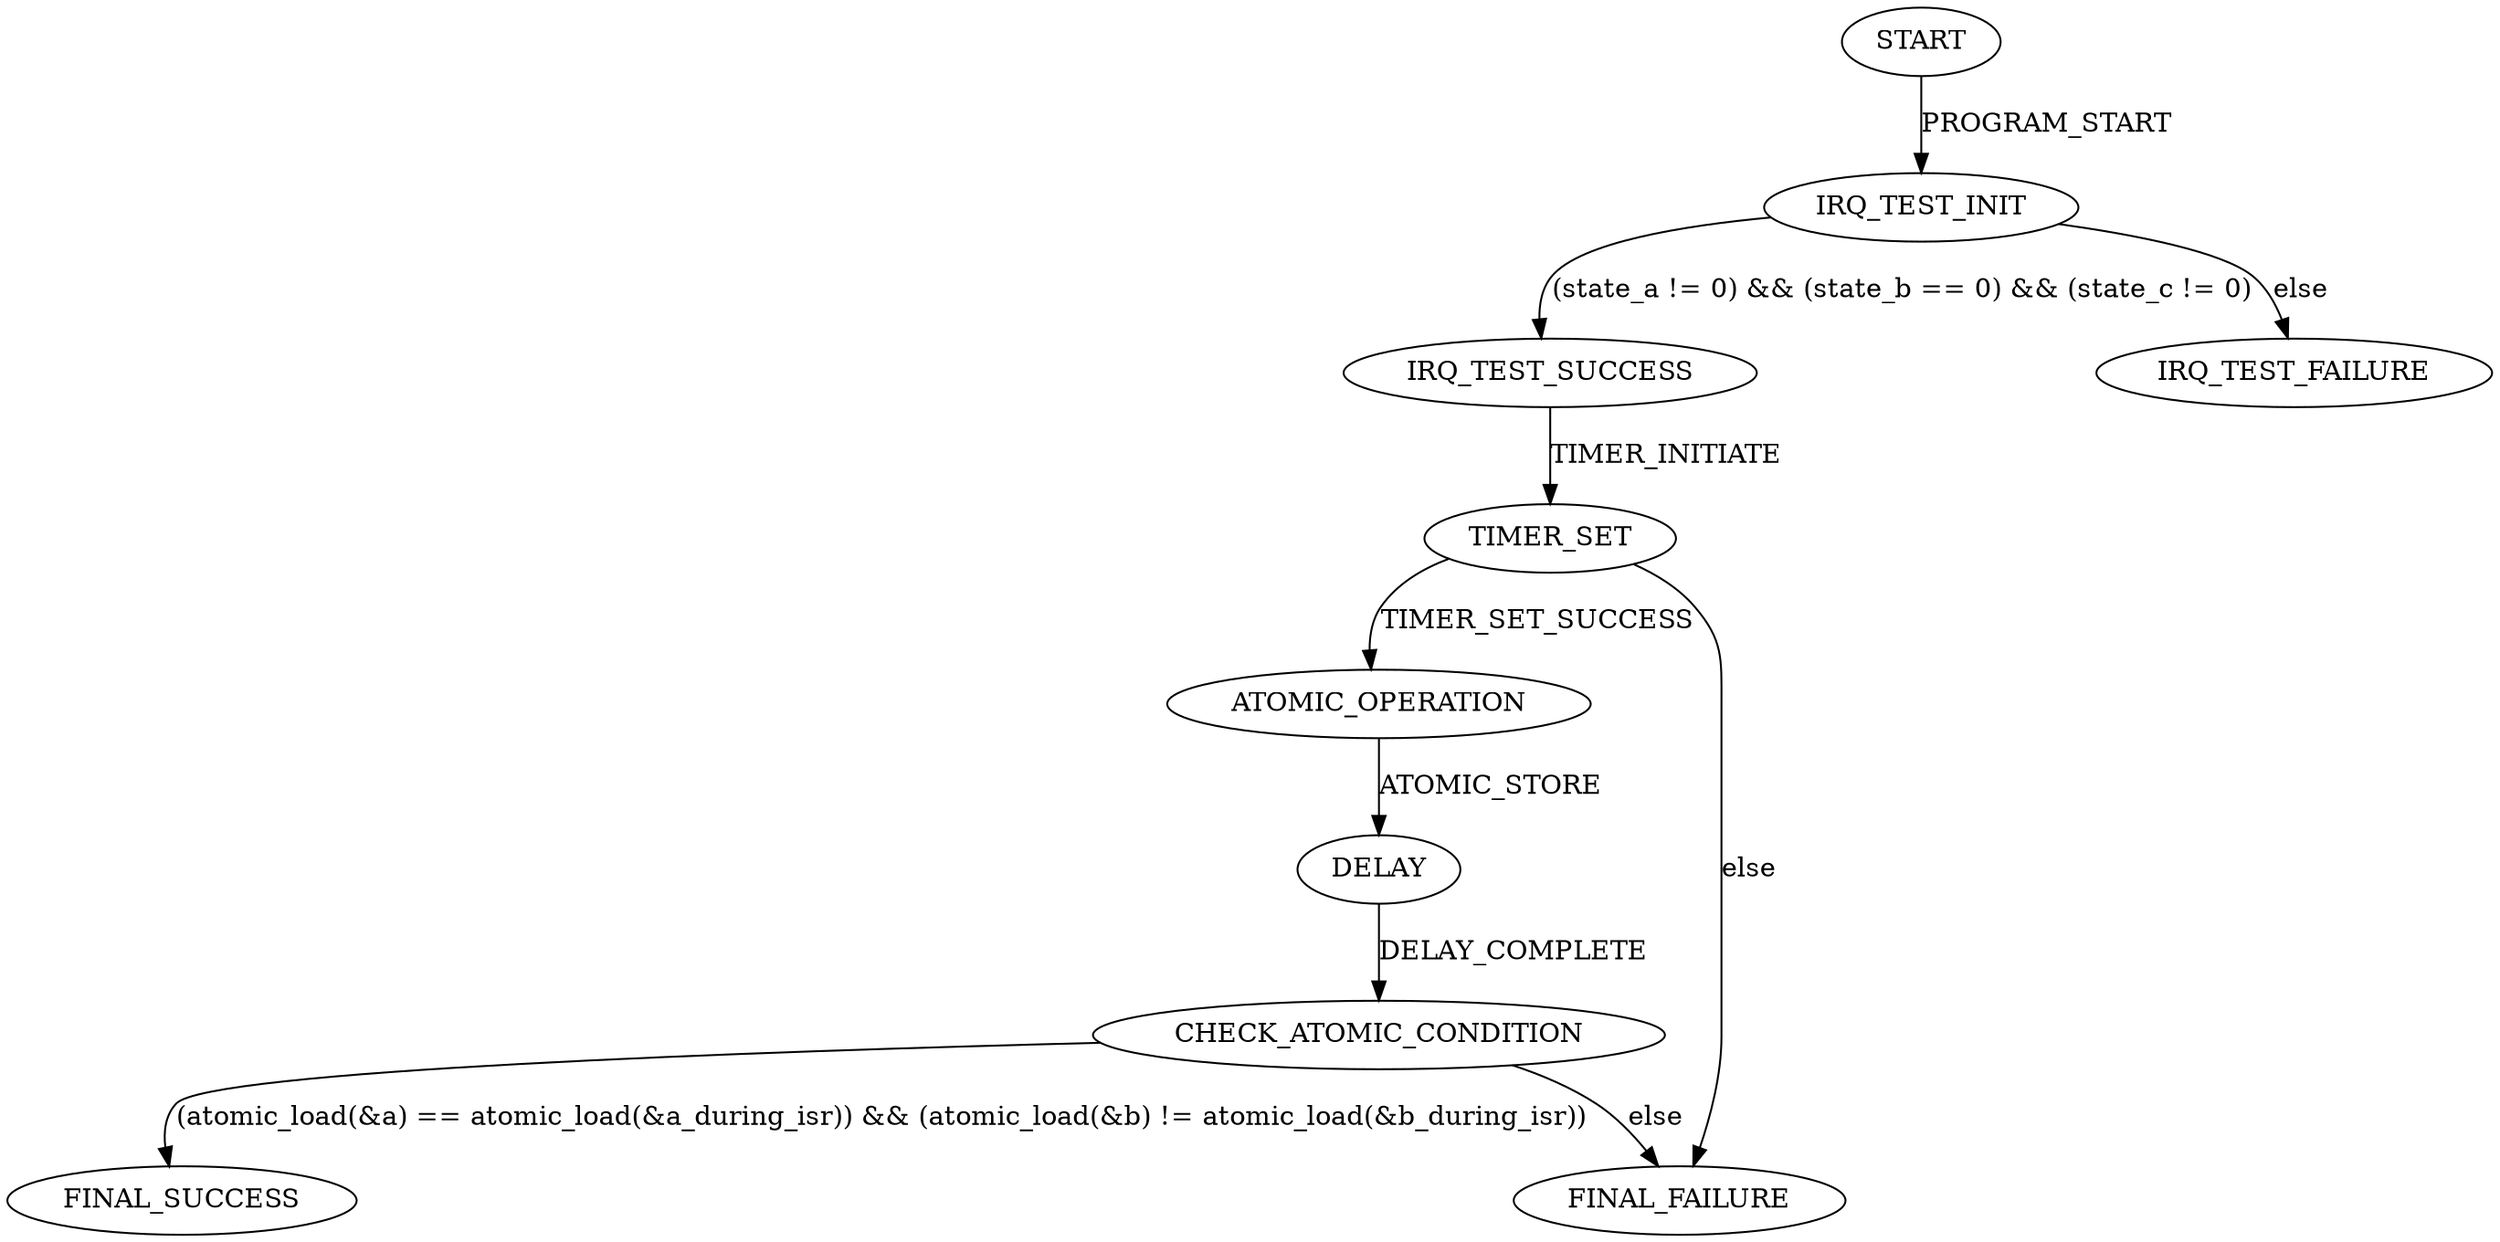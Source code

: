 // FSM
digraph {
	START [label=START]
	START -> IRQ_TEST_INIT [label=PROGRAM_START]
	IRQ_TEST_INIT [label=IRQ_TEST_INIT]
	IRQ_TEST_INIT -> IRQ_TEST_SUCCESS [label="(state_a != 0) && (state_b == 0) && (state_c != 0)"]
	IRQ_TEST_INIT -> IRQ_TEST_FAILURE [label=else]
	IRQ_TEST_SUCCESS [label=IRQ_TEST_SUCCESS]
	IRQ_TEST_SUCCESS -> TIMER_SET [label=TIMER_INITIATE]
	IRQ_TEST_FAILURE [label=IRQ_TEST_FAILURE]
	TIMER_SET [label=TIMER_SET]
	TIMER_SET -> ATOMIC_OPERATION [label=TIMER_SET_SUCCESS]
	TIMER_SET -> FINAL_FAILURE [label=else]
	ATOMIC_OPERATION [label=ATOMIC_OPERATION]
	ATOMIC_OPERATION -> DELAY [label=ATOMIC_STORE]
	DELAY [label=DELAY]
	DELAY -> CHECK_ATOMIC_CONDITION [label=DELAY_COMPLETE]
	CHECK_ATOMIC_CONDITION [label=CHECK_ATOMIC_CONDITION]
	CHECK_ATOMIC_CONDITION -> FINAL_SUCCESS [label="(atomic_load(&a) == atomic_load(&a_during_isr)) && (atomic_load(&b) != atomic_load(&b_during_isr))"]
	CHECK_ATOMIC_CONDITION -> FINAL_FAILURE [label=else]
	FINAL_SUCCESS [label=FINAL_SUCCESS]
	FINAL_FAILURE [label=FINAL_FAILURE]
}

